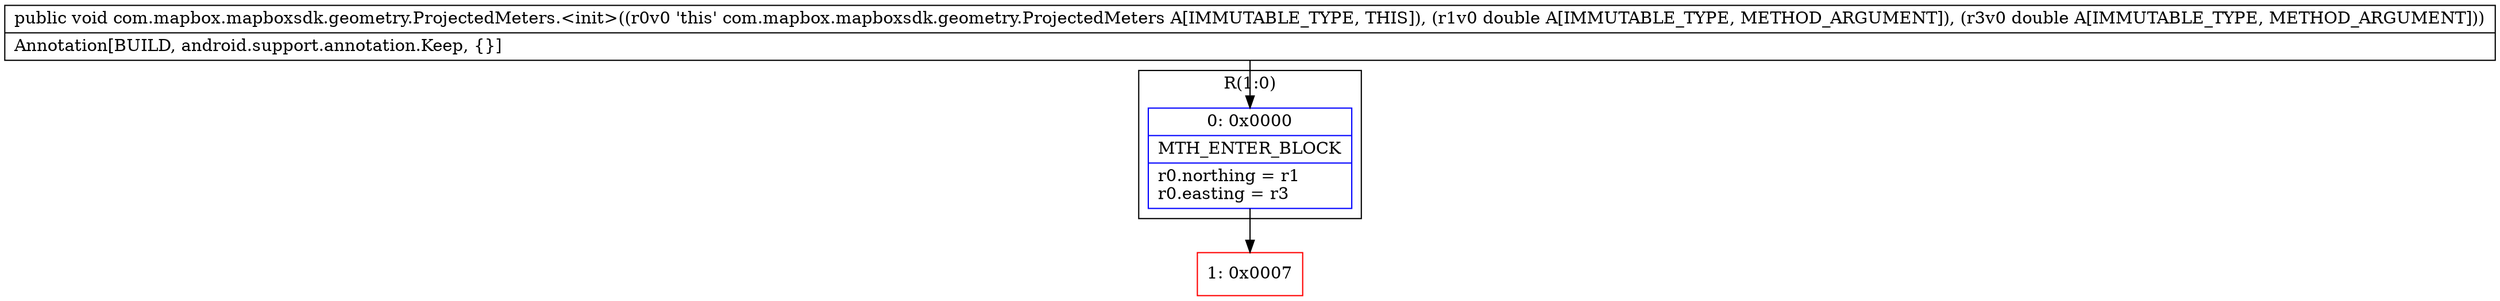 digraph "CFG forcom.mapbox.mapboxsdk.geometry.ProjectedMeters.\<init\>(DD)V" {
subgraph cluster_Region_609155484 {
label = "R(1:0)";
node [shape=record,color=blue];
Node_0 [shape=record,label="{0\:\ 0x0000|MTH_ENTER_BLOCK\l|r0.northing = r1\lr0.easting = r3\l}"];
}
Node_1 [shape=record,color=red,label="{1\:\ 0x0007}"];
MethodNode[shape=record,label="{public void com.mapbox.mapboxsdk.geometry.ProjectedMeters.\<init\>((r0v0 'this' com.mapbox.mapboxsdk.geometry.ProjectedMeters A[IMMUTABLE_TYPE, THIS]), (r1v0 double A[IMMUTABLE_TYPE, METHOD_ARGUMENT]), (r3v0 double A[IMMUTABLE_TYPE, METHOD_ARGUMENT]))  | Annotation[BUILD, android.support.annotation.Keep, \{\}]\l}"];
MethodNode -> Node_0;
Node_0 -> Node_1;
}

